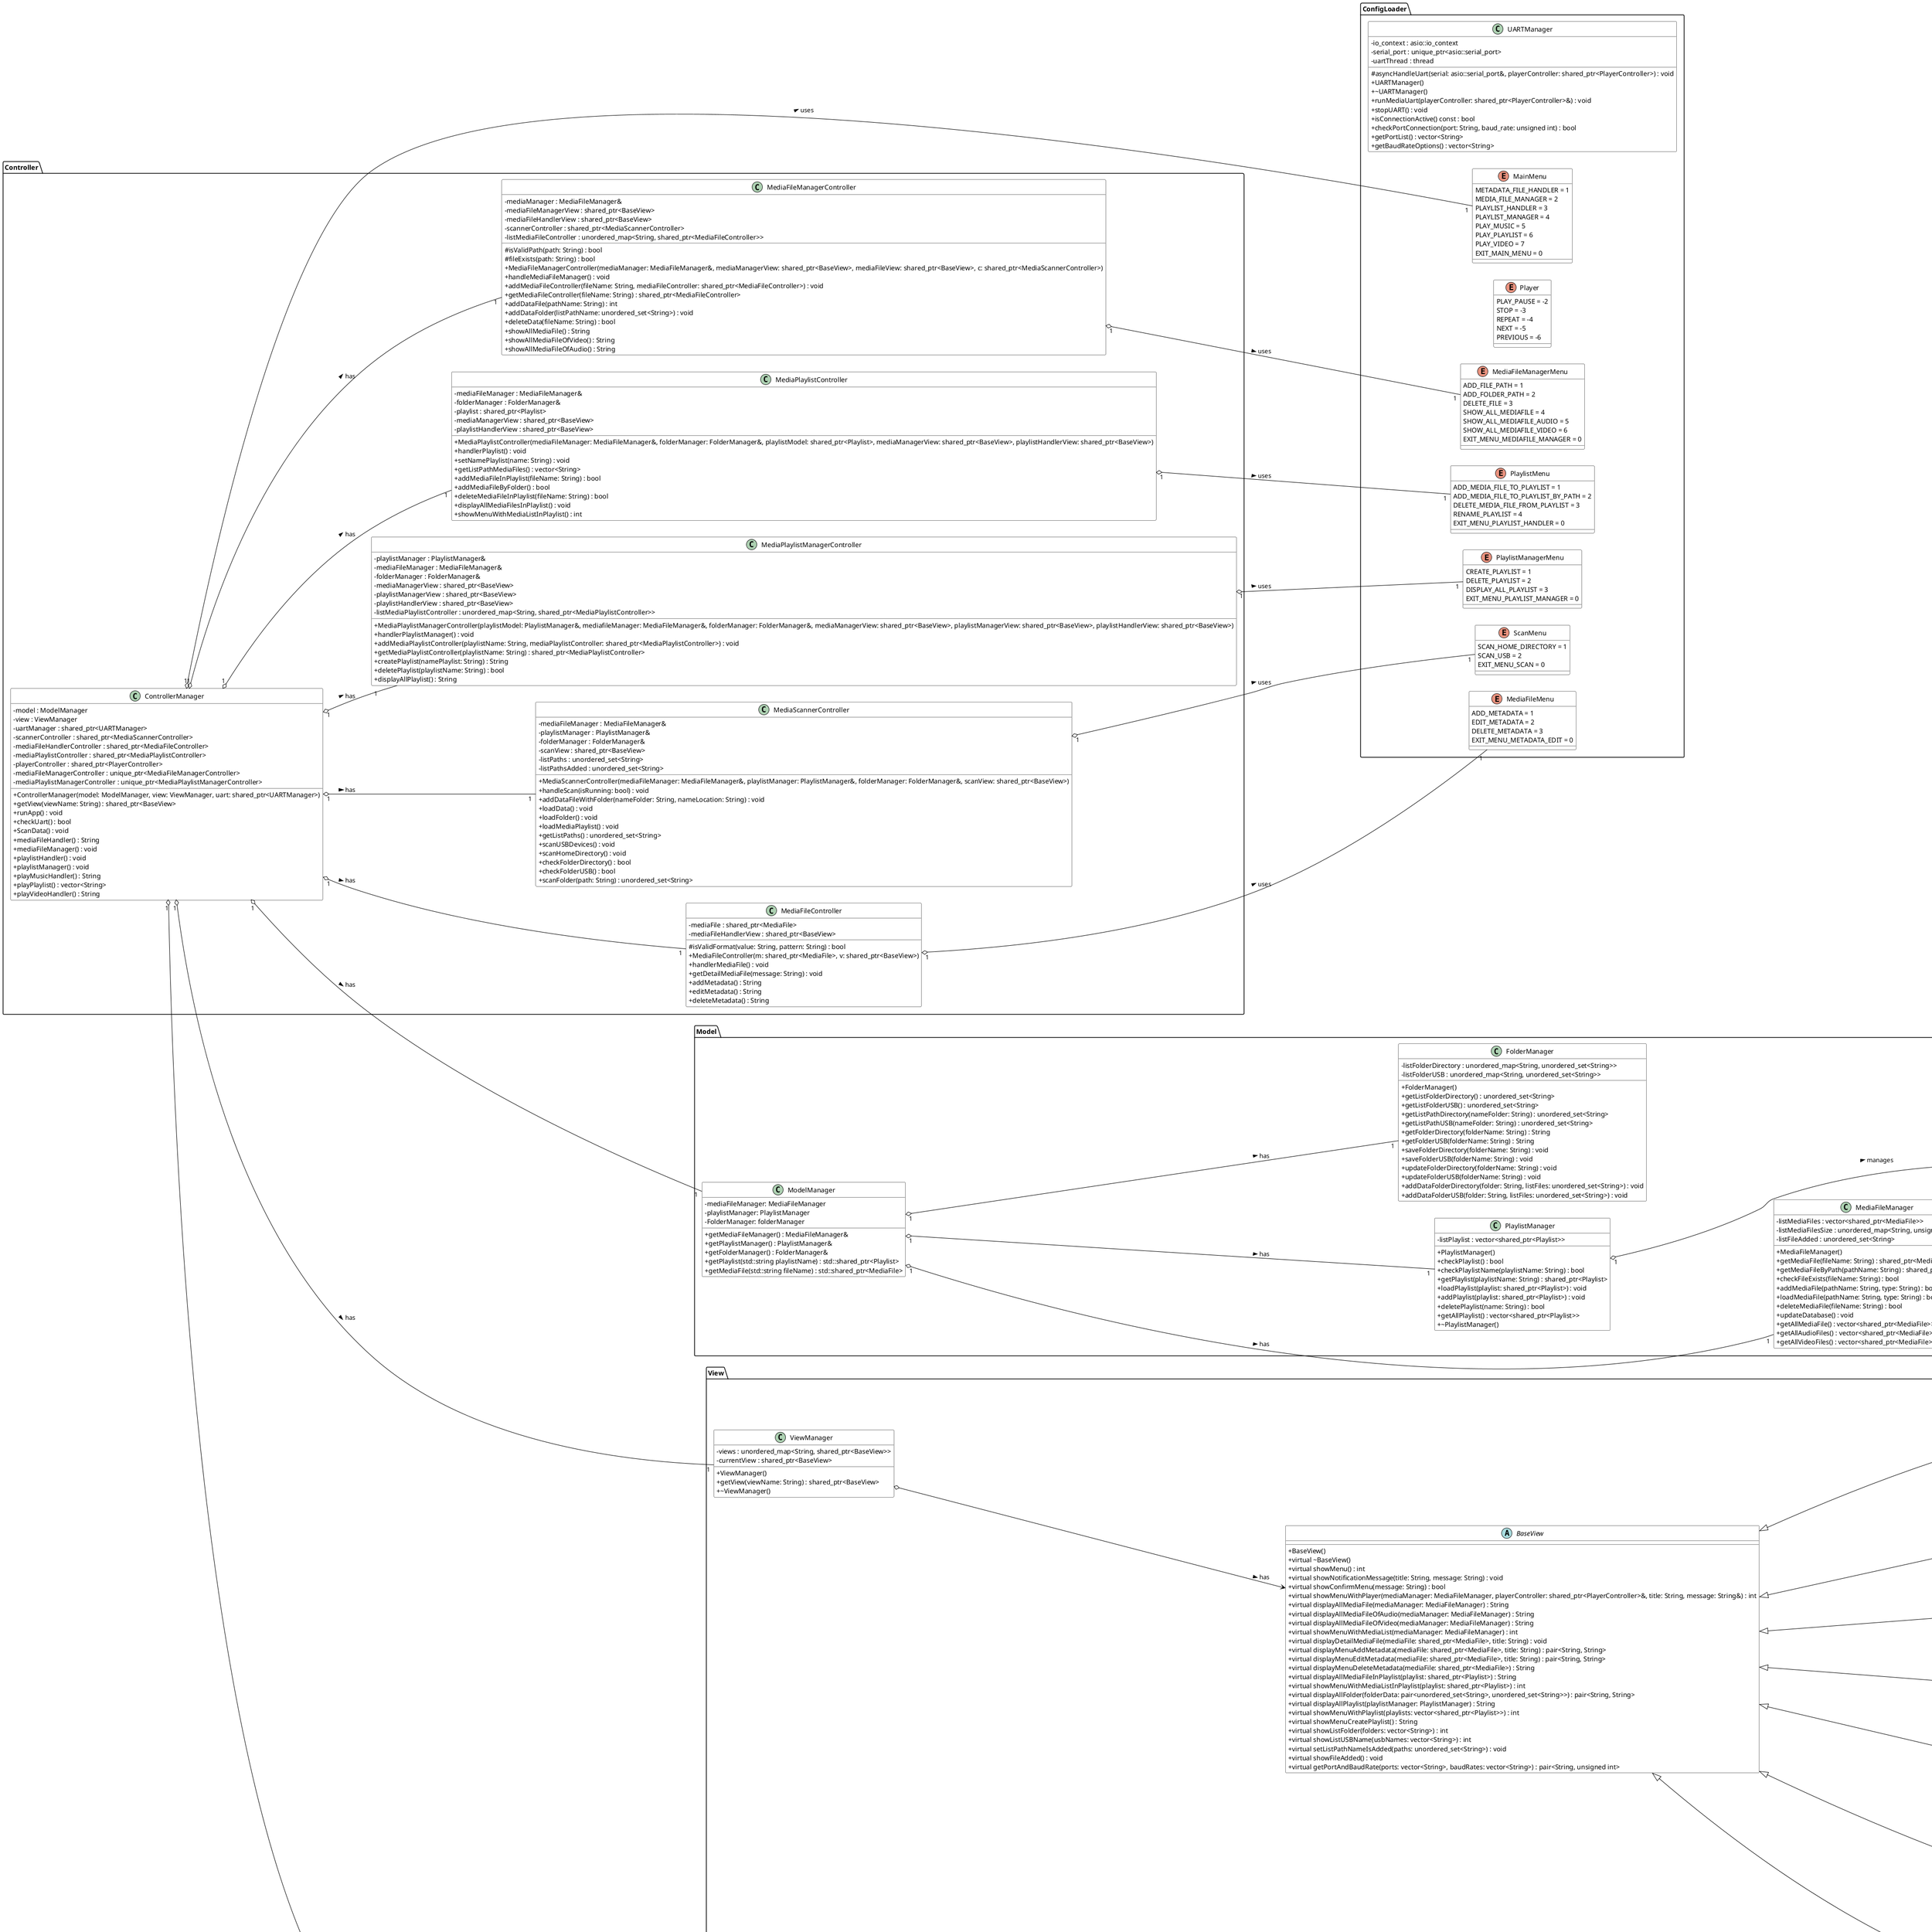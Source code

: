 @startuml Media Player Class Diagram

' Style configurations
left to right direction
skinparam classAttributeIconSize 0
skinparam class {
    BackgroundColor white
    ArrowColor black
    BorderColor black
}

package Model {

    class ModelManager{
        - mediaFileManager: MediaFileManager
        - playlistManager: PlaylistManager
        - FolderManager: folderManager
        + getMediaFileManager() : MediaFileManager&
        + getPlaylistManager() : PlaylistManager&
        + getFolderManager() : FolderManager&
        + getPlaylist(std::string playlistName) : std::shared_ptr<Playlist>
        + getMediaFile(std::string fileName) : std::shared_ptr<MediaFile>
    }

    abstract class MediaFile {
        - fileName : String
        - pathName : String
        - size : unsigned long long
        - dateCreated : String
        - duration : String
        - fileType : String
        # setType(type: String) : void
        + MediaFile()
        + MediaFile(fileName: String, pathName: String, size: unsigned long long, dateCreated: String, duration: String, fileType: String)
        + ~MediaFile()
        + getFileName() : String
        + getPath() : String
        + getSize() : unsigned long long
        + getDuration() : String
        + getDateCreated() : String
        + virtual getType() : String
        + virtual inputMediaFile(name: String, flag: bool) : void
        + virtual addNewKey(key: String, value: String) : bool
        + virtual editKey(key: String, value: String) : bool
        + virtual deleteKey(key: String) : bool
        + virtual getMetadata(key: String) const : String
        + virtual getAllMetadata() const : map<String, String>
    }
    
    class AudioFile {
        - metadataAudio : map<String, String>
        + AudioFile()
        + AudioFile(fileName: String, pathName: String, size: unsigned long long, dateCreated: String, duration: String, fileType: String)
        + getMetadata(key: String) const : String
        + getAllMetadata() const : map<String, String>
        + inputMediaFile(pathName: String, isSame: bool) : void
        + getType() : String
        + addNewKey(key: String, value: String) : bool
        + editKey(key: String, value: String) : bool
        + deleteKey(key: String) : bool
    }
    
    class VideoFile {
        - metadataVideo : map<String, String>
        + VideoFile()
        + VideoFile(fileName: String, pathName: String, size: unsigned long long, dateCreated: String, duration: String, fileType: String)
        + getMetadata(key: String) const : String
        + getAllMetadata() const : map<String, String>
        + inputMediaFile(pathName: String, isSame: bool) : void
        + getType() : String
        + addNewKey(key: String, value: String) : bool
        + editKey(key: String, value: String) : bool
        + deleteKey(key: String) : bool
    }
    
    class Playlist {
        - playlistName : String
        - listMediaFiles : vector<shared_ptr<MediaFile>>
        + Playlist(playlistName: String)
        + getPlaylistName() const : String
        + setPlaylistName(playlistName: String) : void
        + checkMediaFile(file: String) : bool
        + getListMediaFiles() : vector<shared_ptr<MediaFile>>
        + getListPathMediaFiles() : vector<String>
        + loadMediaFile(file: shared_ptr<MediaFile>) : void
        + addMediaFile(file: shared_ptr<MediaFile>) : void
        + deleteMediaFile(fileName: String) : void
        + ~Playlist()
    }

    class MediaFileManager {
        - listMediaFiles : vector<shared_ptr<MediaFile>>
        - listMediaFilesSize : unordered_map<String, unsigned long long>
        - listFileAdded : unordered_set<String>
        + MediaFileManager()
        + getMediaFile(fileName: String) : shared_ptr<MediaFile>
        + getMediaFileByPath(pathName: String) : shared_ptr<MediaFile>
        + checkFileExists(fileName: String) : bool
        + addMediaFile(pathName: String, type: String) : bool
        + loadMediaFile(pathName: String, type: String) : bool
        + deleteMediaFile(fileName: String) : bool
        + updateDatabase() : void
        + getAllMediaFile() : vector<shared_ptr<MediaFile>>
        + getAllAudioFiles() : vector<shared_ptr<MediaFile>>
        + getAllVideoFiles() : vector<shared_ptr<MediaFile>>
    }

    class PlaylistManager {
        - listPlaylist : vector<shared_ptr<Playlist>>
        + PlaylistManager()
        + checkPlaylist() : bool
        + checkPlaylistName(playlistName: String) : bool
        + getPlaylist(playlistName: String) : shared_ptr<Playlist>
        + loadPlaylist(playlist: shared_ptr<Playlist>) : void
        + addPlaylist(playlist: shared_ptr<Playlist>) : void
        + deletePlaylist(name: String) : bool
        + getAllPlaylist() : vector<shared_ptr<Playlist>>
        + ~PlaylistManager()
    }
    
    class FolderManager {
        - listFolderDirectory : unordered_map<String, unordered_set<String>>
        - listFolderUSB : unordered_map<String, unordered_set<String>>
        + FolderManager()
        + getListFolderDirectory() : unordered_set<String>
        + getListFolderUSB() : unordered_set<String>
        + getListPathDirectory(nameFolder: String) : unordered_set<String>
        + getListPathUSB(nameFolder: String) : unordered_set<String>
        + getFolderDirectory(folderName: String) : String
        + getFolderUSB(folderName: String) : String
        + saveFolderDirectory(folderName: String) : void
        + saveFolderUSB(folderName: String) : void
        + updateFolderDirectory(folderName: String) : void
        + updateFolderUSB(folderName: String) : void
        + addDataFolderDirectory(folder: String, listFiles: unordered_set<String>) : void
        + addDataFolderUSB(folder: String, listFiles: unordered_set<String>) : void
    }

    enum MediaType {
    AUDIO
    VIDEO
    }

    enum Metadata{
        TITLE
        ARTIST
        ALBUM
        GENRE
        COMMENT
        YEAR
        TRACK
    }

    ' Inheritance relationships
    MediaFile <|-- AudioFile : extends
    MediaFile <|-- VideoFile : extends

    ' Composition relationships (strong ownership)
    PlaylistManager "1" o-- "0..*" Playlist : manages >
    Playlist "1" o-- "0..*" MediaFile : contains >
    MediaFileManager "1" o-- "0..*" MediaFile : manages >

    ModelManager "1" o-- "1" MediaFileManager : has >
    ModelManager "1" o-- "1" PlaylistManager : has >
    ModelManager "1" o-- "1" FolderManager : has >

    ' Association relationships

    MediaFile --> "1" MediaType : has type >
    AudioFile --> "1" Metadata : has >
    VideoFile --> "1" Metadata : has >
    
}




package View {
    class ViewManager {
        - views : unordered_map<String, shared_ptr<BaseView>>
        - currentView : shared_ptr<BaseView>
        + ViewManager()
        + getView(viewName: String) : shared_ptr<BaseView>
        + ~ViewManager()
    }

    abstract class BaseView {
        + BaseView()
        + virtual ~BaseView()
        + virtual showMenu() : int
        + virtual showNotificationMessage(title: String, message: String) : void
        + virtual showConfirmMenu(message: String) : bool
        + virtual showMenuWithPlayer(mediaManager: MediaFileManager, playerController: shared_ptr<PlayerController>&, title: String, message: String&) : int
        + virtual displayAllMediaFile(mediaManager: MediaFileManager) : String
        + virtual displayAllMediaFileOfAudio(mediaManager: MediaFileManager) : String
        + virtual displayAllMediaFileOfVideo(mediaManager: MediaFileManager) : String
        + virtual showMenuWithMediaList(mediaManager: MediaFileManager) : int
        + virtual displayDetailMediaFile(mediaFile: shared_ptr<MediaFile>, title: String) : void
        + virtual displayMenuAddMetadata(mediaFile: shared_ptr<MediaFile>, title: String) : pair<String, String>
        + virtual displayMenuEditMetadata(mediaFile: shared_ptr<MediaFile>, title: String) : pair<String, String>
        + virtual displayMenuDeleteMetadata(mediaFile: shared_ptr<MediaFile>) : String
        + virtual displayAllMediaFileInPlaylist(playlist: shared_ptr<Playlist>) : String
        + virtual showMenuWithMediaListInPlaylist(playlist: shared_ptr<Playlist>) : int
        + virtual displayAllFolder(folderData: pair<unordered_set<String>, unordered_set<String>>) : pair<String, String>
        + virtual displayAllPlaylist(playlistManager: PlaylistManager) : String
        + virtual showMenuWithPlaylist(playlists: vector<shared_ptr<Playlist>>) : int
        + virtual showMenuCreatePlaylist() : String
        + virtual showListFolder(folders: vector<String>) : int
        + virtual showListUSBName(usbNames: vector<String>) : int
        + virtual setListPathNameIsAdded(paths: unordered_set<String>) : void
        + virtual showFileAdded() : void
        + virtual getPortAndBaudRate(ports: vector<String>, baudRates: vector<String>) : pair<String, unsigned int>
    }

    class MainMenuView {
        + MainMenuView()
        + showMenu() : int
        + showMenuWithPlayer(mediaFileManager: MediaFileManager, playerController: shared_ptr<PlayerController>&, typePlay: String, error: String&) : int
    }

    class MediaFileHandlerView {
        + MediaFileHandlerView()
        + showMenu() : int
        + showNotificationMessage(message: String, type: String) : void
        + showConfirmMenu(message: String) : bool
        + displayDetailMediaFile(mediaFile: shared_ptr<MediaFile>, message: String) : void
        + displayMenuAddMetadata(mediaFile: shared_ptr<MediaFile>, exception: String) : pair<String, String>
        + displayMenuEditMetadata(mediaFile: shared_ptr<MediaFile>, exception: String) : pair<String, String>
        + displayMenuDeleteMetadata(mediaFile: shared_ptr<MediaFile>) : String
    }
    
    class MediaFileManagerView {
        + MediaFileManagerView()
        + showMenu() : int
        + showMenuWithMediaList(mediaFileManager: MediaFileManager) : int
        + showNotificationMessage(message: String, type: String) : void
        + showConfirmMenu(message: String) : bool
        + displayAllMediaFile(mediaFileManager: MediaFileManager) : String
        + displayAllMediaFileOfAudio(mediaFileManager: MediaFileManager) : String
        + displayAllMediaFileOfVideo(mediaFileManager: MediaFileManager) : String
    }

    class PlaylistHandlerView {
        + PlaylistHandlerView()
        + showMenu() : int
        + showConfirmMenu(message: String) : bool
        + showNotificationMessage(message: String, type: String) : void
        + showMenuCreatePlaylist() : String
        + showMenuWithMediaListInPlaylist(playlist: shared_ptr<Playlist>) : int
        + displayAllMediaFileInPlaylist(playlist: shared_ptr<Playlist>) : String
        + displayAllFolder(listFolderDirectoryAndUSB: pair<unordered_set<String>, unordered_set<String>>) : pair<String, String>
    }

    class PlaylistManagerView {
        + PlaylistManagerView()
        + showMenu() : int
        + showMenuWithPlaylist(listPlaylist: vector<shared_ptr<Playlist>>) : int
        + showConfirmMenu(message: String) : bool
        + showNotificationMessage(message: String, type: String) : void
        + showMenuCreatePlaylist() : String
        + displayAllPlaylist(playlistManager: PlaylistManager) : String
    }

    class ScanView {
        - listPathNameIsAdded : unordered_set<String>
        + ScanView()
        + showMenu() : int
        + showListFolder(listFolder: vector<String>) : int
        + showListUSBName(usbDevices: vector<String>) : int
        + setListPathNameIsAdded(listPathName: unordered_set<String>) : void
        + showFileAdded() : void
    }

    class UartView {
        + UartView()
        + showMenu() : int
        + getPortAndBaudRate(portList: vector<String>, baudRateOptions: vector<String>) : pair<String, unsigned int>
    }


    ViewManager o--> BaseView : has >

    BaseView <|-- MainMenuView
    BaseView <|-- MediaFileHandlerView
    BaseView <|-- MediaFileManagerView
    BaseView <|-- PlaylistHandlerView
    BaseView <|-- PlaylistManagerView
    BaseView <|-- ScanView
    BaseView <|-- UartView
}


package Controller {
    class ControllerManager {
        - model : ModelManager
        - view : ViewManager
        - uartManager : shared_ptr<UARTManager>
        - scannerController : shared_ptr<MediaScannerController>
        - mediaFileHandlerController : shared_ptr<MediaFileController>
        - mediaPlaylistController : shared_ptr<MediaPlaylistController>
        - playerController : shared_ptr<PlayerController>
        - mediaFileManagerController : unique_ptr<MediaFileManagerController>
        - mediaPlaylistManagerController : unique_ptr<MediaPlaylistManagerController>
        + ControllerManager(model: ModelManager, view: ViewManager, uart: shared_ptr<UARTManager>)
        + getView(viewName: String) : shared_ptr<BaseView>
        + runApp() : void
        + checkUart() : bool
        + ScanData() : void
        + mediaFileHandler() : String
        + mediaFileManager() : void
        + playlistHandler() : void
        + playlistManager() : void
        + playMusicHandler() : String
        + playPlaylist() : vector<String>
        + playVideoHandler() : String
    }

    class MediaFileController {
        - mediaFile : shared_ptr<MediaFile>
        - mediaFileHandlerView : shared_ptr<BaseView>
        # isValidFormat(value: String, pattern: String) : bool
        + MediaFileController(m: shared_ptr<MediaFile>, v: shared_ptr<BaseView>)
        + handlerMediaFile() : void
        + getDetailMediaFile(message: String) : void
        + addMetadata() : String
        + editMetadata() : String
        + deleteMetadata() : String
    }

    class MediaFileManagerController {
        - mediaManager : MediaFileManager&
        - mediaFileManagerView : shared_ptr<BaseView>
        - mediaFileHandlerView : shared_ptr<BaseView>
        - scannerController : shared_ptr<MediaScannerController>
        - listMediaFileController : unordered_map<String, shared_ptr<MediaFileController>>
        # isValidPath(path: String) : bool
        # fileExists(path: String) : bool
        + MediaFileManagerController(mediaManager: MediaFileManager&, mediaManagerView: shared_ptr<BaseView>, mediaFileView: shared_ptr<BaseView>, c: shared_ptr<MediaScannerController>)
        + handleMediaFileManager() : void
        + addMediaFileController(fileName: String, mediaFileController: shared_ptr<MediaFileController>) : void
        + getMediaFileController(fileName: String) : shared_ptr<MediaFileController>
        + addDataFile(pathName: String) : int
        + addDataFolder(listPathName: unordered_set<String>) : void
        + deleteData(fileName: String) : bool
        + showAllMediaFile() : String
        + showAllMediaFileOfVideo() : String
        + showAllMediaFileOfAudio() : String
    }

    class MediaPlaylistController {
        - mediaFileManager : MediaFileManager&
        - folderManager : FolderManager&
        - playlist : shared_ptr<Playlist>
        - mediaManagerView : shared_ptr<BaseView>
        - playlistHandlerView : shared_ptr<BaseView>
        + MediaPlaylistController(mediaFileManager: MediaFileManager&, folderManager: FolderManager&, playlistModel: shared_ptr<Playlist>, mediaManagerView: shared_ptr<BaseView>, playlistHandlerView: shared_ptr<BaseView>)
        + handlerPlaylist() : void
        + setNamePlaylist(name: String) : void
        + getListPathMediaFiles() : vector<String>
        + addMediaFileInPlaylist(fileName: String) : bool
        + addMediaFileByFolder() : bool
        + deleteMediaFileInPlaylist(fileName: String) : bool
        + displayAllMediaFilesInPlaylist() : void
        + showMenuWithMediaListInPlaylist() : int
    }

    class MediaPlaylistManagerController {
        - playlistManager : PlaylistManager&
        - mediaFileManager : MediaFileManager&
        - folderManager : FolderManager&
        - mediaManagerView : shared_ptr<BaseView>
        - playlistManagerView : shared_ptr<BaseView>
        - playlistHandlerView : shared_ptr<BaseView>
        - listMediaPlaylistController : unordered_map<String, shared_ptr<MediaPlaylistController>>
        + MediaPlaylistManagerController(playlistModel: PlaylistManager&, mediafileManager: MediaFileManager&, folderManager: FolderManager&, mediaManagerView: shared_ptr<BaseView>, playlistManagerView: shared_ptr<BaseView>, playlistHandlerView: shared_ptr<BaseView>)
        + handlerPlaylistManager() : void
        + addMediaPlaylistController(playlistName: String, mediaPlaylistController: shared_ptr<MediaPlaylistController>) : void
        + getMediaPlaylistController(playlistName: String) : shared_ptr<MediaPlaylistController>
        + createPlaylist(namePlaylist: String) : String
        + deletePlaylist(playlistName: String) : bool
        + displayAllPlaylist() : String
    }

    class MediaScannerController {
        - mediaFileManager : MediaFileManager&
        - playlistManager : PlaylistManager&
        - folderManager : FolderManager&
        - scanView : shared_ptr<BaseView>
        - listPaths : unordered_set<String>
        - listPathsAdded : unordered_set<String>
        + MediaScannerController(mediaFileManager: MediaFileManager&, playlistManager: PlaylistManager&, folderManager: FolderManager&, scanView: shared_ptr<BaseView>)
        + handleScan(isRunning: bool) : void
        + addDataFileWithFolder(nameFolder: String, nameLocation: String) : void
        + loadData() : void
        + loadFolder() : void
        + loadMediaPlaylist() : void
        + getListPaths() : unordered_set<String>
        + scanUSBDevices() : void
        + scanHomeDirectory() : void
        + checkFolderDirectory() : bool
        + checkFolderUSB() : bool
        + scanFolder(path: String) : unordered_set<String>
    }

    ControllerManager "1" o-- "1" MediaFileController : has >
    ControllerManager "1" o-- "1" MediaFileManagerController : has >
    ControllerManager "1" o-- "1" MediaPlaylistController : has >
    ControllerManager "1" o-- "1" MediaPlaylistManagerController : has >
    ControllerManager "1" o-- "1" MediaScannerController : has >

    ControllerManager "1" o-- "1" ModelManager : has >
    ControllerManager "1" o-- "1" ViewManager : has >

}

package Player{
    class PlayerController {
        - mediaFiles : vector<String>
        - currentIndex : size_t
        - playing : atomic<bool>
        - paused : atomic<bool>
        - playbackThread : thread
        - stateMutex : recursive_mutex
        - manualTransition : bool
        - repeat : bool
        - volume : atomic<int>
        - observersIndex : vector<function<void(int)>>
        - observersState : vector<function<void()>>
        - observersVolume : vector<function<void()>>
        - observersDuration : vector<function<void(int)>>
        - currentDuration : atomic<int>
        - durationRunning : atomic<bool>
        - durationThread : thread
        - static currentPlayingFile : String
        # playbackWorker(file: String) : void
        # stopPlaybackThread() : void
        # playAudio(filePath: char*) : void
        # playVideo(filePath: char*) : void
        # startDuration() : void
        # stopDuration() : void
        # resetDuration() : void
        + PlayerController(files: vector<String>)
        + ~PlayerController()
        + setNotificationsEnabled(enabled: bool) : void
        + addObserverIndex(index: function<void(int)>) : void
        + notifyObserversIndex() : void
        + addObserverState(observer: function<void()>) : void
        + notifyObserversState() : void
        + addObserverVolume(observer: function<void()>) : void
        + notifyObserversVolume() : void
        + addObserverDuration(observer: function<void(int)>) : void
        + notifyObserversDuration() : void
        + getCurrentIndex() : size_t
        + getMediaFiles() : vector<String>
        + play() : void
        + isPlaying() : bool
        + pause() : void
        + isPause() : bool
        + resume() : void
        + togglePlayback() : void
        + toggleRepeat() : void
        + isRepeat() : bool
        + stop() : void
        + playNext() : void
        + playPrevious() : void
        + setVolume(newVolume: int) : void
        + increaseVolume(increment: int) : void
        + decreaseVolume(decrement: int) : void
        + getVolume() const : int
        + getDuration() : int
    }

    enum ButtonType {
        PLAY_PAUSE
        STOP
        NEXT
        PREVIOUS
        VOLUME_UP
        VOLUME_DOWN
    }

    PlayerController --> "1" ButtonType

}

package ConfigLoader{
    class UARTManager {
        - io_context : asio::io_context
        - serial_port : unique_ptr<asio::serial_port>
        - uartThread : thread
        # asyncHandleUart(serial: asio::serial_port&, playerController: shared_ptr<PlayerController>) : void
        + UARTManager()
        + ~UARTManager()
        + runMediaUart(playerController: shared_ptr<PlayerController>&) : void
        + stopUART() : void
        + isConnectionActive() const : bool
        + checkPortConnection(port: String, baud_rate: unsigned int) : bool
        + getPortList() : vector<String>
        + getBaudRateOptions() : vector<String>
    }

    enum MainMenu {
        METADATA_FILE_HANDLER = 1
        MEDIA_FILE_MANAGER = 2
        PLAYLIST_HANDLER = 3
        PLAYLIST_MANAGER = 4
        PLAY_MUSIC = 5
        PLAY_PLAYLIST = 6
        PLAY_VIDEO = 7
        EXIT_MAIN_MENU = 0
    }

    enum Player {
        PLAY_PAUSE = -2
        STOP = -3
        REPEAT = -4
        NEXT = -5
        PREVIOUS = -6
    }

    enum ScanMenu {
        SCAN_HOME_DIRECTORY = 1
        SCAN_USB = 2
        EXIT_MENU_SCAN = 0
    }

    enum MediaFileMenu {
        ADD_METADATA = 1
        EDIT_METADATA = 2
        DELETE_METADATA = 3
        EXIT_MENU_METADATA_EDIT = 0
    }

    enum MediaFileManagerMenu {
        ADD_FILE_PATH = 1
        ADD_FOLDER_PATH = 2
        DELETE_FILE = 3
        SHOW_ALL_MEDIAFILE = 4
        SHOW_ALL_MEDIAFILE_AUDIO = 5
        SHOW_ALL_MEDIAFILE_VIDEO = 6
        EXIT_MENU_MEDIAFILE_MANAGER = 0
    }

    enum PlaylistMenu {
        ADD_MEDIA_FILE_TO_PLAYLIST = 1
        ADD_MEDIA_FILE_TO_PLAYLIST_BY_PATH = 2
        DELETE_MEDIA_FILE_FROM_PLAYLIST = 3
        RENAME_PLAYLIST = 4
        EXIT_MENU_PLAYLIST_HANDLER = 0
    }

    enum PlaylistManagerMenu {
        CREATE_PLAYLIST = 1
        DELETE_PLAYLIST = 2
        DISPLAY_ALL_PLAYLIST = 3
        EXIT_MENU_PLAYLIST_MANAGER = 0
    }
}

ControllerManager "1" o-- "1" Player : has >

ControllerManager "1" o-- "1" MainMenu : uses >
PlayerController "1" o-- "1" Player : uses >
MediaScannerController "1" o-- "1" ScanMenu : uses >
MediaFileController "1" o-- "1" MediaFileMenu : uses >
MediaFileManagerController "1" o-- "1" MediaFileManagerMenu : uses >
MediaPlaylistController "1" o-- "1" PlaylistMenu : uses >
MediaPlaylistManagerController "1" o-- "1" PlaylistManagerMenu : uses >

@enduml